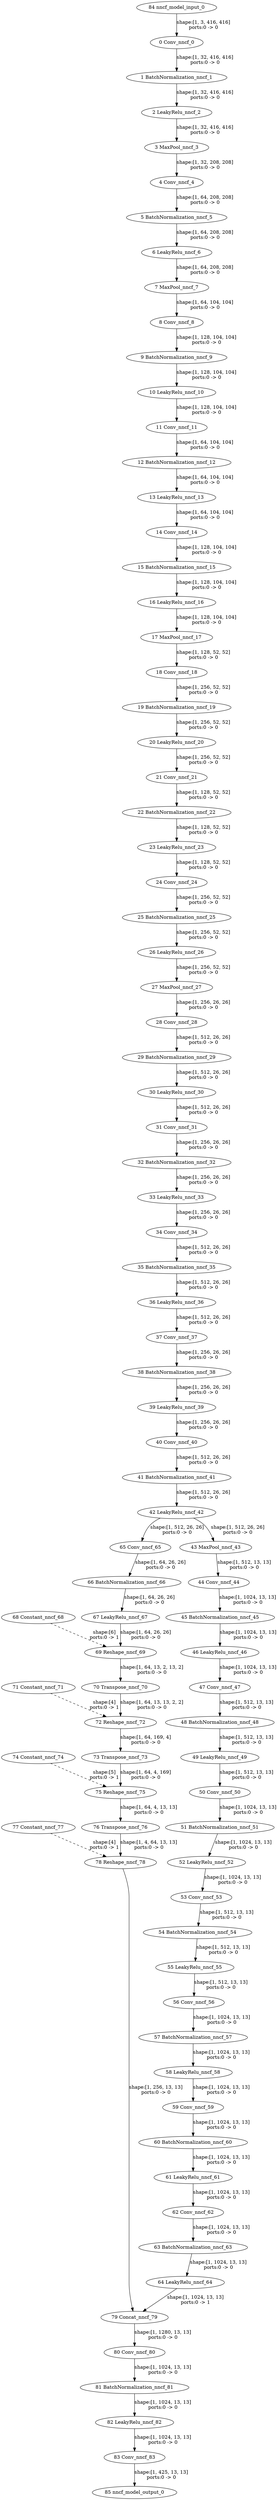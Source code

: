 strict digraph  {
"0 Conv_nncf_0" [id=0, type=Conv];
"1 BatchNormalization_nncf_1" [id=1, type=BatchNormalization];
"2 LeakyRelu_nncf_2" [id=2, type=LeakyRelu];
"3 MaxPool_nncf_3" [id=3, type=MaxPool];
"4 Conv_nncf_4" [id=4, type=Conv];
"5 BatchNormalization_nncf_5" [id=5, type=BatchNormalization];
"6 LeakyRelu_nncf_6" [id=6, type=LeakyRelu];
"7 MaxPool_nncf_7" [id=7, type=MaxPool];
"8 Conv_nncf_8" [id=8, type=Conv];
"9 BatchNormalization_nncf_9" [id=9, type=BatchNormalization];
"10 LeakyRelu_nncf_10" [id=10, type=LeakyRelu];
"11 Conv_nncf_11" [id=11, type=Conv];
"12 BatchNormalization_nncf_12" [id=12, type=BatchNormalization];
"13 LeakyRelu_nncf_13" [id=13, type=LeakyRelu];
"14 Conv_nncf_14" [id=14, type=Conv];
"15 BatchNormalization_nncf_15" [id=15, type=BatchNormalization];
"16 LeakyRelu_nncf_16" [id=16, type=LeakyRelu];
"17 MaxPool_nncf_17" [id=17, type=MaxPool];
"18 Conv_nncf_18" [id=18, type=Conv];
"19 BatchNormalization_nncf_19" [id=19, type=BatchNormalization];
"20 LeakyRelu_nncf_20" [id=20, type=LeakyRelu];
"21 Conv_nncf_21" [id=21, type=Conv];
"22 BatchNormalization_nncf_22" [id=22, type=BatchNormalization];
"23 LeakyRelu_nncf_23" [id=23, type=LeakyRelu];
"24 Conv_nncf_24" [id=24, type=Conv];
"25 BatchNormalization_nncf_25" [id=25, type=BatchNormalization];
"26 LeakyRelu_nncf_26" [id=26, type=LeakyRelu];
"27 MaxPool_nncf_27" [id=27, type=MaxPool];
"28 Conv_nncf_28" [id=28, type=Conv];
"29 BatchNormalization_nncf_29" [id=29, type=BatchNormalization];
"30 LeakyRelu_nncf_30" [id=30, type=LeakyRelu];
"31 Conv_nncf_31" [id=31, type=Conv];
"32 BatchNormalization_nncf_32" [id=32, type=BatchNormalization];
"33 LeakyRelu_nncf_33" [id=33, type=LeakyRelu];
"34 Conv_nncf_34" [id=34, type=Conv];
"35 BatchNormalization_nncf_35" [id=35, type=BatchNormalization];
"36 LeakyRelu_nncf_36" [id=36, type=LeakyRelu];
"37 Conv_nncf_37" [id=37, type=Conv];
"38 BatchNormalization_nncf_38" [id=38, type=BatchNormalization];
"39 LeakyRelu_nncf_39" [id=39, type=LeakyRelu];
"40 Conv_nncf_40" [id=40, type=Conv];
"41 BatchNormalization_nncf_41" [id=41, type=BatchNormalization];
"42 LeakyRelu_nncf_42" [id=42, type=LeakyRelu];
"43 MaxPool_nncf_43" [id=43, type=MaxPool];
"44 Conv_nncf_44" [id=44, type=Conv];
"45 BatchNormalization_nncf_45" [id=45, type=BatchNormalization];
"46 LeakyRelu_nncf_46" [id=46, type=LeakyRelu];
"47 Conv_nncf_47" [id=47, type=Conv];
"48 BatchNormalization_nncf_48" [id=48, type=BatchNormalization];
"49 LeakyRelu_nncf_49" [id=49, type=LeakyRelu];
"50 Conv_nncf_50" [id=50, type=Conv];
"51 BatchNormalization_nncf_51" [id=51, type=BatchNormalization];
"52 LeakyRelu_nncf_52" [id=52, type=LeakyRelu];
"53 Conv_nncf_53" [id=53, type=Conv];
"54 BatchNormalization_nncf_54" [id=54, type=BatchNormalization];
"55 LeakyRelu_nncf_55" [id=55, type=LeakyRelu];
"56 Conv_nncf_56" [id=56, type=Conv];
"57 BatchNormalization_nncf_57" [id=57, type=BatchNormalization];
"58 LeakyRelu_nncf_58" [id=58, type=LeakyRelu];
"59 Conv_nncf_59" [id=59, type=Conv];
"60 BatchNormalization_nncf_60" [id=60, type=BatchNormalization];
"61 LeakyRelu_nncf_61" [id=61, type=LeakyRelu];
"62 Conv_nncf_62" [id=62, type=Conv];
"63 BatchNormalization_nncf_63" [id=63, type=BatchNormalization];
"64 LeakyRelu_nncf_64" [id=64, type=LeakyRelu];
"65 Conv_nncf_65" [id=65, type=Conv];
"66 BatchNormalization_nncf_66" [id=66, type=BatchNormalization];
"67 LeakyRelu_nncf_67" [id=67, type=LeakyRelu];
"68 Constant_nncf_68" [id=68, type=Constant];
"69 Reshape_nncf_69" [id=69, type=Reshape];
"70 Transpose_nncf_70" [id=70, type=Transpose];
"71 Constant_nncf_71" [id=71, type=Constant];
"72 Reshape_nncf_72" [id=72, type=Reshape];
"73 Transpose_nncf_73" [id=73, type=Transpose];
"74 Constant_nncf_74" [id=74, type=Constant];
"75 Reshape_nncf_75" [id=75, type=Reshape];
"76 Transpose_nncf_76" [id=76, type=Transpose];
"77 Constant_nncf_77" [id=77, type=Constant];
"78 Reshape_nncf_78" [id=78, type=Reshape];
"79 Concat_nncf_79" [id=79, type=Concat];
"80 Conv_nncf_80" [id=80, type=Conv];
"81 BatchNormalization_nncf_81" [id=81, type=BatchNormalization];
"82 LeakyRelu_nncf_82" [id=82, type=LeakyRelu];
"83 Conv_nncf_83" [id=83, type=Conv];
"84 nncf_model_input_0" [id=84, type=nncf_model_input];
"85 nncf_model_output_0" [id=85, type=nncf_model_output];
"0 Conv_nncf_0" -> "1 BatchNormalization_nncf_1"  [label="shape:[1, 32, 416, 416]\nports:0 -> 0", style=solid];
"1 BatchNormalization_nncf_1" -> "2 LeakyRelu_nncf_2"  [label="shape:[1, 32, 416, 416]\nports:0 -> 0", style=solid];
"2 LeakyRelu_nncf_2" -> "3 MaxPool_nncf_3"  [label="shape:[1, 32, 416, 416]\nports:0 -> 0", style=solid];
"3 MaxPool_nncf_3" -> "4 Conv_nncf_4"  [label="shape:[1, 32, 208, 208]\nports:0 -> 0", style=solid];
"4 Conv_nncf_4" -> "5 BatchNormalization_nncf_5"  [label="shape:[1, 64, 208, 208]\nports:0 -> 0", style=solid];
"5 BatchNormalization_nncf_5" -> "6 LeakyRelu_nncf_6"  [label="shape:[1, 64, 208, 208]\nports:0 -> 0", style=solid];
"6 LeakyRelu_nncf_6" -> "7 MaxPool_nncf_7"  [label="shape:[1, 64, 208, 208]\nports:0 -> 0", style=solid];
"7 MaxPool_nncf_7" -> "8 Conv_nncf_8"  [label="shape:[1, 64, 104, 104]\nports:0 -> 0", style=solid];
"8 Conv_nncf_8" -> "9 BatchNormalization_nncf_9"  [label="shape:[1, 128, 104, 104]\nports:0 -> 0", style=solid];
"9 BatchNormalization_nncf_9" -> "10 LeakyRelu_nncf_10"  [label="shape:[1, 128, 104, 104]\nports:0 -> 0", style=solid];
"10 LeakyRelu_nncf_10" -> "11 Conv_nncf_11"  [label="shape:[1, 128, 104, 104]\nports:0 -> 0", style=solid];
"11 Conv_nncf_11" -> "12 BatchNormalization_nncf_12"  [label="shape:[1, 64, 104, 104]\nports:0 -> 0", style=solid];
"12 BatchNormalization_nncf_12" -> "13 LeakyRelu_nncf_13"  [label="shape:[1, 64, 104, 104]\nports:0 -> 0", style=solid];
"13 LeakyRelu_nncf_13" -> "14 Conv_nncf_14"  [label="shape:[1, 64, 104, 104]\nports:0 -> 0", style=solid];
"14 Conv_nncf_14" -> "15 BatchNormalization_nncf_15"  [label="shape:[1, 128, 104, 104]\nports:0 -> 0", style=solid];
"15 BatchNormalization_nncf_15" -> "16 LeakyRelu_nncf_16"  [label="shape:[1, 128, 104, 104]\nports:0 -> 0", style=solid];
"16 LeakyRelu_nncf_16" -> "17 MaxPool_nncf_17"  [label="shape:[1, 128, 104, 104]\nports:0 -> 0", style=solid];
"17 MaxPool_nncf_17" -> "18 Conv_nncf_18"  [label="shape:[1, 128, 52, 52]\nports:0 -> 0", style=solid];
"18 Conv_nncf_18" -> "19 BatchNormalization_nncf_19"  [label="shape:[1, 256, 52, 52]\nports:0 -> 0", style=solid];
"19 BatchNormalization_nncf_19" -> "20 LeakyRelu_nncf_20"  [label="shape:[1, 256, 52, 52]\nports:0 -> 0", style=solid];
"20 LeakyRelu_nncf_20" -> "21 Conv_nncf_21"  [label="shape:[1, 256, 52, 52]\nports:0 -> 0", style=solid];
"21 Conv_nncf_21" -> "22 BatchNormalization_nncf_22"  [label="shape:[1, 128, 52, 52]\nports:0 -> 0", style=solid];
"22 BatchNormalization_nncf_22" -> "23 LeakyRelu_nncf_23"  [label="shape:[1, 128, 52, 52]\nports:0 -> 0", style=solid];
"23 LeakyRelu_nncf_23" -> "24 Conv_nncf_24"  [label="shape:[1, 128, 52, 52]\nports:0 -> 0", style=solid];
"24 Conv_nncf_24" -> "25 BatchNormalization_nncf_25"  [label="shape:[1, 256, 52, 52]\nports:0 -> 0", style=solid];
"25 BatchNormalization_nncf_25" -> "26 LeakyRelu_nncf_26"  [label="shape:[1, 256, 52, 52]\nports:0 -> 0", style=solid];
"26 LeakyRelu_nncf_26" -> "27 MaxPool_nncf_27"  [label="shape:[1, 256, 52, 52]\nports:0 -> 0", style=solid];
"27 MaxPool_nncf_27" -> "28 Conv_nncf_28"  [label="shape:[1, 256, 26, 26]\nports:0 -> 0", style=solid];
"28 Conv_nncf_28" -> "29 BatchNormalization_nncf_29"  [label="shape:[1, 512, 26, 26]\nports:0 -> 0", style=solid];
"29 BatchNormalization_nncf_29" -> "30 LeakyRelu_nncf_30"  [label="shape:[1, 512, 26, 26]\nports:0 -> 0", style=solid];
"30 LeakyRelu_nncf_30" -> "31 Conv_nncf_31"  [label="shape:[1, 512, 26, 26]\nports:0 -> 0", style=solid];
"31 Conv_nncf_31" -> "32 BatchNormalization_nncf_32"  [label="shape:[1, 256, 26, 26]\nports:0 -> 0", style=solid];
"32 BatchNormalization_nncf_32" -> "33 LeakyRelu_nncf_33"  [label="shape:[1, 256, 26, 26]\nports:0 -> 0", style=solid];
"33 LeakyRelu_nncf_33" -> "34 Conv_nncf_34"  [label="shape:[1, 256, 26, 26]\nports:0 -> 0", style=solid];
"34 Conv_nncf_34" -> "35 BatchNormalization_nncf_35"  [label="shape:[1, 512, 26, 26]\nports:0 -> 0", style=solid];
"35 BatchNormalization_nncf_35" -> "36 LeakyRelu_nncf_36"  [label="shape:[1, 512, 26, 26]\nports:0 -> 0", style=solid];
"36 LeakyRelu_nncf_36" -> "37 Conv_nncf_37"  [label="shape:[1, 512, 26, 26]\nports:0 -> 0", style=solid];
"37 Conv_nncf_37" -> "38 BatchNormalization_nncf_38"  [label="shape:[1, 256, 26, 26]\nports:0 -> 0", style=solid];
"38 BatchNormalization_nncf_38" -> "39 LeakyRelu_nncf_39"  [label="shape:[1, 256, 26, 26]\nports:0 -> 0", style=solid];
"39 LeakyRelu_nncf_39" -> "40 Conv_nncf_40"  [label="shape:[1, 256, 26, 26]\nports:0 -> 0", style=solid];
"40 Conv_nncf_40" -> "41 BatchNormalization_nncf_41"  [label="shape:[1, 512, 26, 26]\nports:0 -> 0", style=solid];
"41 BatchNormalization_nncf_41" -> "42 LeakyRelu_nncf_42"  [label="shape:[1, 512, 26, 26]\nports:0 -> 0", style=solid];
"42 LeakyRelu_nncf_42" -> "43 MaxPool_nncf_43"  [label="shape:[1, 512, 26, 26]\nports:0 -> 0", style=solid];
"42 LeakyRelu_nncf_42" -> "65 Conv_nncf_65"  [label="shape:[1, 512, 26, 26]\nports:0 -> 0", style=solid];
"43 MaxPool_nncf_43" -> "44 Conv_nncf_44"  [label="shape:[1, 512, 13, 13]\nports:0 -> 0", style=solid];
"44 Conv_nncf_44" -> "45 BatchNormalization_nncf_45"  [label="shape:[1, 1024, 13, 13]\nports:0 -> 0", style=solid];
"45 BatchNormalization_nncf_45" -> "46 LeakyRelu_nncf_46"  [label="shape:[1, 1024, 13, 13]\nports:0 -> 0", style=solid];
"46 LeakyRelu_nncf_46" -> "47 Conv_nncf_47"  [label="shape:[1, 1024, 13, 13]\nports:0 -> 0", style=solid];
"47 Conv_nncf_47" -> "48 BatchNormalization_nncf_48"  [label="shape:[1, 512, 13, 13]\nports:0 -> 0", style=solid];
"48 BatchNormalization_nncf_48" -> "49 LeakyRelu_nncf_49"  [label="shape:[1, 512, 13, 13]\nports:0 -> 0", style=solid];
"49 LeakyRelu_nncf_49" -> "50 Conv_nncf_50"  [label="shape:[1, 512, 13, 13]\nports:0 -> 0", style=solid];
"50 Conv_nncf_50" -> "51 BatchNormalization_nncf_51"  [label="shape:[1, 1024, 13, 13]\nports:0 -> 0", style=solid];
"51 BatchNormalization_nncf_51" -> "52 LeakyRelu_nncf_52"  [label="shape:[1, 1024, 13, 13]\nports:0 -> 0", style=solid];
"52 LeakyRelu_nncf_52" -> "53 Conv_nncf_53"  [label="shape:[1, 1024, 13, 13]\nports:0 -> 0", style=solid];
"53 Conv_nncf_53" -> "54 BatchNormalization_nncf_54"  [label="shape:[1, 512, 13, 13]\nports:0 -> 0", style=solid];
"54 BatchNormalization_nncf_54" -> "55 LeakyRelu_nncf_55"  [label="shape:[1, 512, 13, 13]\nports:0 -> 0", style=solid];
"55 LeakyRelu_nncf_55" -> "56 Conv_nncf_56"  [label="shape:[1, 512, 13, 13]\nports:0 -> 0", style=solid];
"56 Conv_nncf_56" -> "57 BatchNormalization_nncf_57"  [label="shape:[1, 1024, 13, 13]\nports:0 -> 0", style=solid];
"57 BatchNormalization_nncf_57" -> "58 LeakyRelu_nncf_58"  [label="shape:[1, 1024, 13, 13]\nports:0 -> 0", style=solid];
"58 LeakyRelu_nncf_58" -> "59 Conv_nncf_59"  [label="shape:[1, 1024, 13, 13]\nports:0 -> 0", style=solid];
"59 Conv_nncf_59" -> "60 BatchNormalization_nncf_60"  [label="shape:[1, 1024, 13, 13]\nports:0 -> 0", style=solid];
"60 BatchNormalization_nncf_60" -> "61 LeakyRelu_nncf_61"  [label="shape:[1, 1024, 13, 13]\nports:0 -> 0", style=solid];
"61 LeakyRelu_nncf_61" -> "62 Conv_nncf_62"  [label="shape:[1, 1024, 13, 13]\nports:0 -> 0", style=solid];
"62 Conv_nncf_62" -> "63 BatchNormalization_nncf_63"  [label="shape:[1, 1024, 13, 13]\nports:0 -> 0", style=solid];
"63 BatchNormalization_nncf_63" -> "64 LeakyRelu_nncf_64"  [label="shape:[1, 1024, 13, 13]\nports:0 -> 0", style=solid];
"64 LeakyRelu_nncf_64" -> "79 Concat_nncf_79"  [label="shape:[1, 1024, 13, 13]\nports:0 -> 1", style=solid];
"65 Conv_nncf_65" -> "66 BatchNormalization_nncf_66"  [label="shape:[1, 64, 26, 26]\nports:0 -> 0", style=solid];
"66 BatchNormalization_nncf_66" -> "67 LeakyRelu_nncf_67"  [label="shape:[1, 64, 26, 26]\nports:0 -> 0", style=solid];
"67 LeakyRelu_nncf_67" -> "69 Reshape_nncf_69"  [label="shape:[1, 64, 26, 26]\nports:0 -> 0", style=solid];
"68 Constant_nncf_68" -> "69 Reshape_nncf_69"  [label="shape:[6]\nports:0 -> 1", style=dashed];
"69 Reshape_nncf_69" -> "70 Transpose_nncf_70"  [label="shape:[1, 64, 13, 2, 13, 2]\nports:0 -> 0", style=solid];
"70 Transpose_nncf_70" -> "72 Reshape_nncf_72"  [label="shape:[1, 64, 13, 13, 2, 2]\nports:0 -> 0", style=solid];
"71 Constant_nncf_71" -> "72 Reshape_nncf_72"  [label="shape:[4]\nports:0 -> 1", style=dashed];
"72 Reshape_nncf_72" -> "73 Transpose_nncf_73"  [label="shape:[1, 64, 169, 4]\nports:0 -> 0", style=solid];
"73 Transpose_nncf_73" -> "75 Reshape_nncf_75"  [label="shape:[1, 64, 4, 169]\nports:0 -> 0", style=solid];
"74 Constant_nncf_74" -> "75 Reshape_nncf_75"  [label="shape:[5]\nports:0 -> 1", style=dashed];
"75 Reshape_nncf_75" -> "76 Transpose_nncf_76"  [label="shape:[1, 64, 4, 13, 13]\nports:0 -> 0", style=solid];
"76 Transpose_nncf_76" -> "78 Reshape_nncf_78"  [label="shape:[1, 4, 64, 13, 13]\nports:0 -> 0", style=solid];
"77 Constant_nncf_77" -> "78 Reshape_nncf_78"  [label="shape:[4]\nports:0 -> 1", style=dashed];
"78 Reshape_nncf_78" -> "79 Concat_nncf_79"  [label="shape:[1, 256, 13, 13]\nports:0 -> 0", style=solid];
"79 Concat_nncf_79" -> "80 Conv_nncf_80"  [label="shape:[1, 1280, 13, 13]\nports:0 -> 0", style=solid];
"80 Conv_nncf_80" -> "81 BatchNormalization_nncf_81"  [label="shape:[1, 1024, 13, 13]\nports:0 -> 0", style=solid];
"81 BatchNormalization_nncf_81" -> "82 LeakyRelu_nncf_82"  [label="shape:[1, 1024, 13, 13]\nports:0 -> 0", style=solid];
"82 LeakyRelu_nncf_82" -> "83 Conv_nncf_83"  [label="shape:[1, 1024, 13, 13]\nports:0 -> 0", style=solid];
"83 Conv_nncf_83" -> "85 nncf_model_output_0"  [label="shape:[1, 425, 13, 13]\nports:0 -> 0", style=solid];
"84 nncf_model_input_0" -> "0 Conv_nncf_0"  [label="shape:[1, 3, 416, 416]\nports:0 -> 0", style=solid];
}
